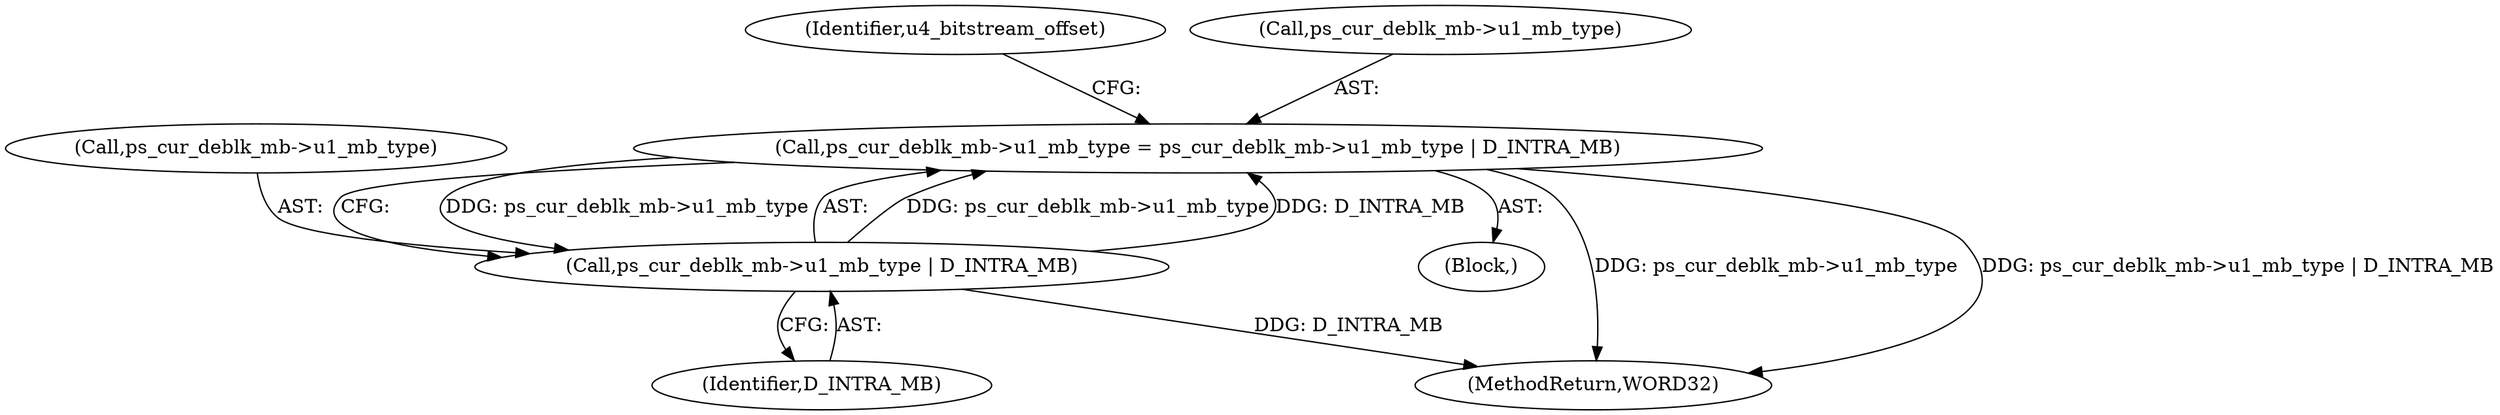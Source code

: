 digraph "0_Android_7950bf47b6944546a0aff11a7184947de9591b51@pointer" {
"1000277" [label="(Call,ps_cur_deblk_mb->u1_mb_type = ps_cur_deblk_mb->u1_mb_type | D_INTRA_MB)"];
"1000281" [label="(Call,ps_cur_deblk_mb->u1_mb_type | D_INTRA_MB)"];
"1000277" [label="(Call,ps_cur_deblk_mb->u1_mb_type = ps_cur_deblk_mb->u1_mb_type | D_INTRA_MB)"];
"1000282" [label="(Call,ps_cur_deblk_mb->u1_mb_type)"];
"1000285" [label="(Identifier,D_INTRA_MB)"];
"1000281" [label="(Call,ps_cur_deblk_mb->u1_mb_type | D_INTRA_MB)"];
"1000204" [label="(Block,)"];
"1000289" [label="(Identifier,u4_bitstream_offset)"];
"1000277" [label="(Call,ps_cur_deblk_mb->u1_mb_type = ps_cur_deblk_mb->u1_mb_type | D_INTRA_MB)"];
"1000278" [label="(Call,ps_cur_deblk_mb->u1_mb_type)"];
"1000582" [label="(MethodReturn,WORD32)"];
"1000277" -> "1000204"  [label="AST: "];
"1000277" -> "1000281"  [label="CFG: "];
"1000278" -> "1000277"  [label="AST: "];
"1000281" -> "1000277"  [label="AST: "];
"1000289" -> "1000277"  [label="CFG: "];
"1000277" -> "1000582"  [label="DDG: ps_cur_deblk_mb->u1_mb_type"];
"1000277" -> "1000582"  [label="DDG: ps_cur_deblk_mb->u1_mb_type | D_INTRA_MB"];
"1000281" -> "1000277"  [label="DDG: ps_cur_deblk_mb->u1_mb_type"];
"1000281" -> "1000277"  [label="DDG: D_INTRA_MB"];
"1000277" -> "1000281"  [label="DDG: ps_cur_deblk_mb->u1_mb_type"];
"1000281" -> "1000285"  [label="CFG: "];
"1000282" -> "1000281"  [label="AST: "];
"1000285" -> "1000281"  [label="AST: "];
"1000281" -> "1000582"  [label="DDG: D_INTRA_MB"];
}
